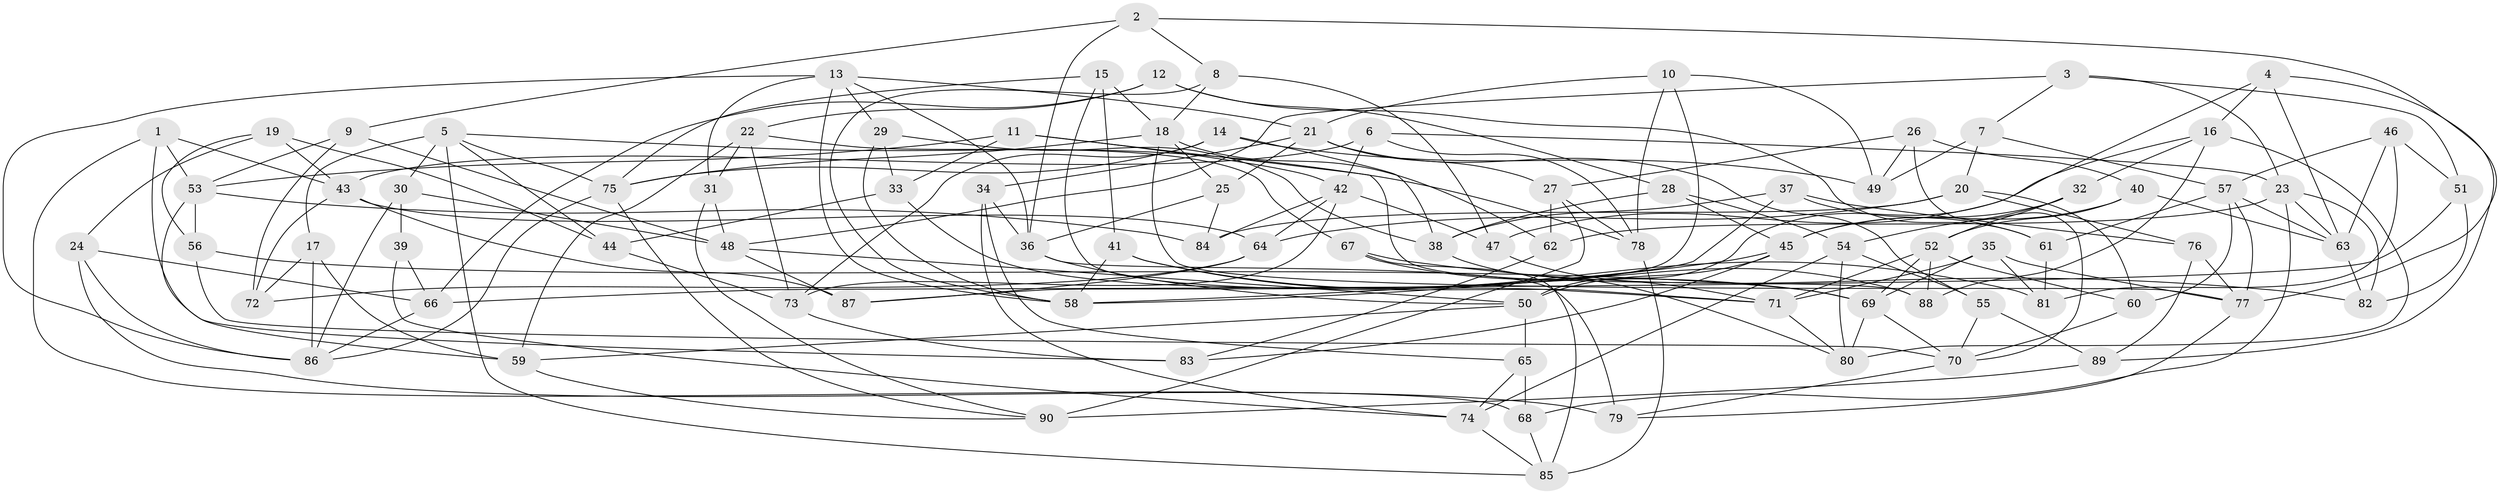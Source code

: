 // original degree distribution, {4: 1.0}
// Generated by graph-tools (version 1.1) at 2025/38/03/04/25 23:38:17]
// undirected, 90 vertices, 209 edges
graph export_dot {
  node [color=gray90,style=filled];
  1;
  2;
  3;
  4;
  5;
  6;
  7;
  8;
  9;
  10;
  11;
  12;
  13;
  14;
  15;
  16;
  17;
  18;
  19;
  20;
  21;
  22;
  23;
  24;
  25;
  26;
  27;
  28;
  29;
  30;
  31;
  32;
  33;
  34;
  35;
  36;
  37;
  38;
  39;
  40;
  41;
  42;
  43;
  44;
  45;
  46;
  47;
  48;
  49;
  50;
  51;
  52;
  53;
  54;
  55;
  56;
  57;
  58;
  59;
  60;
  61;
  62;
  63;
  64;
  65;
  66;
  67;
  68;
  69;
  70;
  71;
  72;
  73;
  74;
  75;
  76;
  77;
  78;
  79;
  80;
  81;
  82;
  83;
  84;
  85;
  86;
  87;
  88;
  89;
  90;
  1 -- 43 [weight=1.0];
  1 -- 53 [weight=1.0];
  1 -- 68 [weight=1.0];
  1 -- 83 [weight=1.0];
  2 -- 8 [weight=1.0];
  2 -- 9 [weight=1.0];
  2 -- 36 [weight=1.0];
  2 -- 77 [weight=1.0];
  3 -- 7 [weight=1.0];
  3 -- 23 [weight=1.0];
  3 -- 48 [weight=1.0];
  3 -- 51 [weight=1.0];
  4 -- 16 [weight=1.0];
  4 -- 50 [weight=1.0];
  4 -- 63 [weight=1.0];
  4 -- 89 [weight=1.0];
  5 -- 17 [weight=1.0];
  5 -- 30 [weight=1.0];
  5 -- 44 [weight=1.0];
  5 -- 75 [weight=1.0];
  5 -- 78 [weight=1.0];
  5 -- 85 [weight=1.0];
  6 -- 23 [weight=1.0];
  6 -- 42 [weight=1.0];
  6 -- 43 [weight=1.0];
  6 -- 78 [weight=1.0];
  7 -- 20 [weight=1.0];
  7 -- 49 [weight=1.0];
  7 -- 57 [weight=1.0];
  8 -- 18 [weight=1.0];
  8 -- 47 [weight=1.0];
  8 -- 58 [weight=1.0];
  9 -- 48 [weight=1.0];
  9 -- 53 [weight=1.0];
  9 -- 72 [weight=1.0];
  10 -- 21 [weight=1.0];
  10 -- 49 [weight=1.0];
  10 -- 78 [weight=1.0];
  10 -- 87 [weight=1.0];
  11 -- 33 [weight=1.0];
  11 -- 42 [weight=1.0];
  11 -- 53 [weight=1.0];
  11 -- 88 [weight=1.0];
  12 -- 22 [weight=1.0];
  12 -- 28 [weight=1.0];
  12 -- 61 [weight=1.0];
  12 -- 66 [weight=1.0];
  13 -- 21 [weight=1.0];
  13 -- 29 [weight=1.0];
  13 -- 31 [weight=1.0];
  13 -- 36 [weight=1.0];
  13 -- 58 [weight=1.0];
  13 -- 86 [weight=1.0];
  14 -- 38 [weight=2.0];
  14 -- 49 [weight=1.0];
  14 -- 73 [weight=2.0];
  14 -- 75 [weight=1.0];
  15 -- 18 [weight=1.0];
  15 -- 41 [weight=1.0];
  15 -- 71 [weight=1.0];
  15 -- 75 [weight=1.0];
  16 -- 32 [weight=1.0];
  16 -- 47 [weight=1.0];
  16 -- 80 [weight=2.0];
  16 -- 88 [weight=1.0];
  17 -- 59 [weight=1.0];
  17 -- 72 [weight=1.0];
  17 -- 86 [weight=1.0];
  18 -- 25 [weight=1.0];
  18 -- 62 [weight=1.0];
  18 -- 75 [weight=1.0];
  18 -- 77 [weight=1.0];
  19 -- 24 [weight=1.0];
  19 -- 43 [weight=1.0];
  19 -- 44 [weight=1.0];
  19 -- 56 [weight=1.0];
  20 -- 60 [weight=1.0];
  20 -- 64 [weight=2.0];
  20 -- 76 [weight=1.0];
  20 -- 84 [weight=1.0];
  21 -- 25 [weight=1.0];
  21 -- 27 [weight=1.0];
  21 -- 34 [weight=1.0];
  21 -- 55 [weight=1.0];
  22 -- 31 [weight=1.0];
  22 -- 59 [weight=2.0];
  22 -- 67 [weight=1.0];
  22 -- 73 [weight=1.0];
  23 -- 62 [weight=1.0];
  23 -- 63 [weight=1.0];
  23 -- 68 [weight=1.0];
  23 -- 82 [weight=1.0];
  24 -- 66 [weight=1.0];
  24 -- 79 [weight=1.0];
  24 -- 86 [weight=1.0];
  25 -- 36 [weight=1.0];
  25 -- 84 [weight=1.0];
  26 -- 27 [weight=1.0];
  26 -- 40 [weight=1.0];
  26 -- 49 [weight=1.0];
  26 -- 70 [weight=1.0];
  27 -- 62 [weight=1.0];
  27 -- 78 [weight=1.0];
  27 -- 90 [weight=2.0];
  28 -- 38 [weight=1.0];
  28 -- 45 [weight=1.0];
  28 -- 54 [weight=1.0];
  29 -- 33 [weight=1.0];
  29 -- 38 [weight=1.0];
  29 -- 58 [weight=1.0];
  30 -- 39 [weight=1.0];
  30 -- 48 [weight=1.0];
  30 -- 86 [weight=1.0];
  31 -- 48 [weight=1.0];
  31 -- 90 [weight=1.0];
  32 -- 45 [weight=1.0];
  32 -- 52 [weight=1.0];
  32 -- 54 [weight=1.0];
  33 -- 44 [weight=1.0];
  33 -- 71 [weight=1.0];
  34 -- 36 [weight=1.0];
  34 -- 65 [weight=1.0];
  34 -- 74 [weight=1.0];
  35 -- 69 [weight=1.0];
  35 -- 71 [weight=1.0];
  35 -- 77 [weight=1.0];
  35 -- 81 [weight=1.0];
  36 -- 50 [weight=1.0];
  36 -- 79 [weight=1.0];
  37 -- 38 [weight=1.0];
  37 -- 58 [weight=1.0];
  37 -- 61 [weight=1.0];
  37 -- 76 [weight=1.0];
  38 -- 80 [weight=1.0];
  39 -- 66 [weight=2.0];
  39 -- 74 [weight=1.0];
  40 -- 45 [weight=1.0];
  40 -- 52 [weight=1.0];
  40 -- 63 [weight=1.0];
  41 -- 58 [weight=1.0];
  41 -- 69 [weight=1.0];
  41 -- 81 [weight=1.0];
  42 -- 47 [weight=1.0];
  42 -- 64 [weight=1.0];
  42 -- 73 [weight=1.0];
  42 -- 84 [weight=1.0];
  43 -- 64 [weight=1.0];
  43 -- 72 [weight=1.0];
  43 -- 87 [weight=1.0];
  44 -- 73 [weight=1.0];
  45 -- 50 [weight=1.0];
  45 -- 58 [weight=1.0];
  45 -- 83 [weight=1.0];
  46 -- 51 [weight=1.0];
  46 -- 57 [weight=1.0];
  46 -- 63 [weight=1.0];
  46 -- 81 [weight=1.0];
  47 -- 71 [weight=1.0];
  48 -- 50 [weight=1.0];
  48 -- 87 [weight=1.0];
  50 -- 59 [weight=1.0];
  50 -- 65 [weight=1.0];
  51 -- 66 [weight=1.0];
  51 -- 82 [weight=1.0];
  52 -- 60 [weight=1.0];
  52 -- 69 [weight=1.0];
  52 -- 71 [weight=1.0];
  52 -- 88 [weight=1.0];
  53 -- 56 [weight=1.0];
  53 -- 59 [weight=1.0];
  53 -- 84 [weight=1.0];
  54 -- 55 [weight=1.0];
  54 -- 74 [weight=2.0];
  54 -- 80 [weight=1.0];
  55 -- 70 [weight=1.0];
  55 -- 89 [weight=1.0];
  56 -- 69 [weight=1.0];
  56 -- 70 [weight=1.0];
  57 -- 60 [weight=1.0];
  57 -- 61 [weight=1.0];
  57 -- 63 [weight=1.0];
  57 -- 77 [weight=1.0];
  59 -- 90 [weight=1.0];
  60 -- 70 [weight=1.0];
  61 -- 81 [weight=1.0];
  62 -- 83 [weight=1.0];
  63 -- 82 [weight=1.0];
  64 -- 72 [weight=1.0];
  64 -- 87 [weight=1.0];
  65 -- 68 [weight=1.0];
  65 -- 74 [weight=1.0];
  66 -- 86 [weight=1.0];
  67 -- 82 [weight=1.0];
  67 -- 85 [weight=1.0];
  67 -- 88 [weight=1.0];
  68 -- 85 [weight=1.0];
  69 -- 70 [weight=1.0];
  69 -- 80 [weight=1.0];
  70 -- 79 [weight=1.0];
  71 -- 80 [weight=1.0];
  73 -- 83 [weight=1.0];
  74 -- 85 [weight=1.0];
  75 -- 86 [weight=1.0];
  75 -- 90 [weight=1.0];
  76 -- 77 [weight=1.0];
  76 -- 89 [weight=1.0];
  77 -- 79 [weight=1.0];
  78 -- 85 [weight=2.0];
  89 -- 90 [weight=1.0];
}
